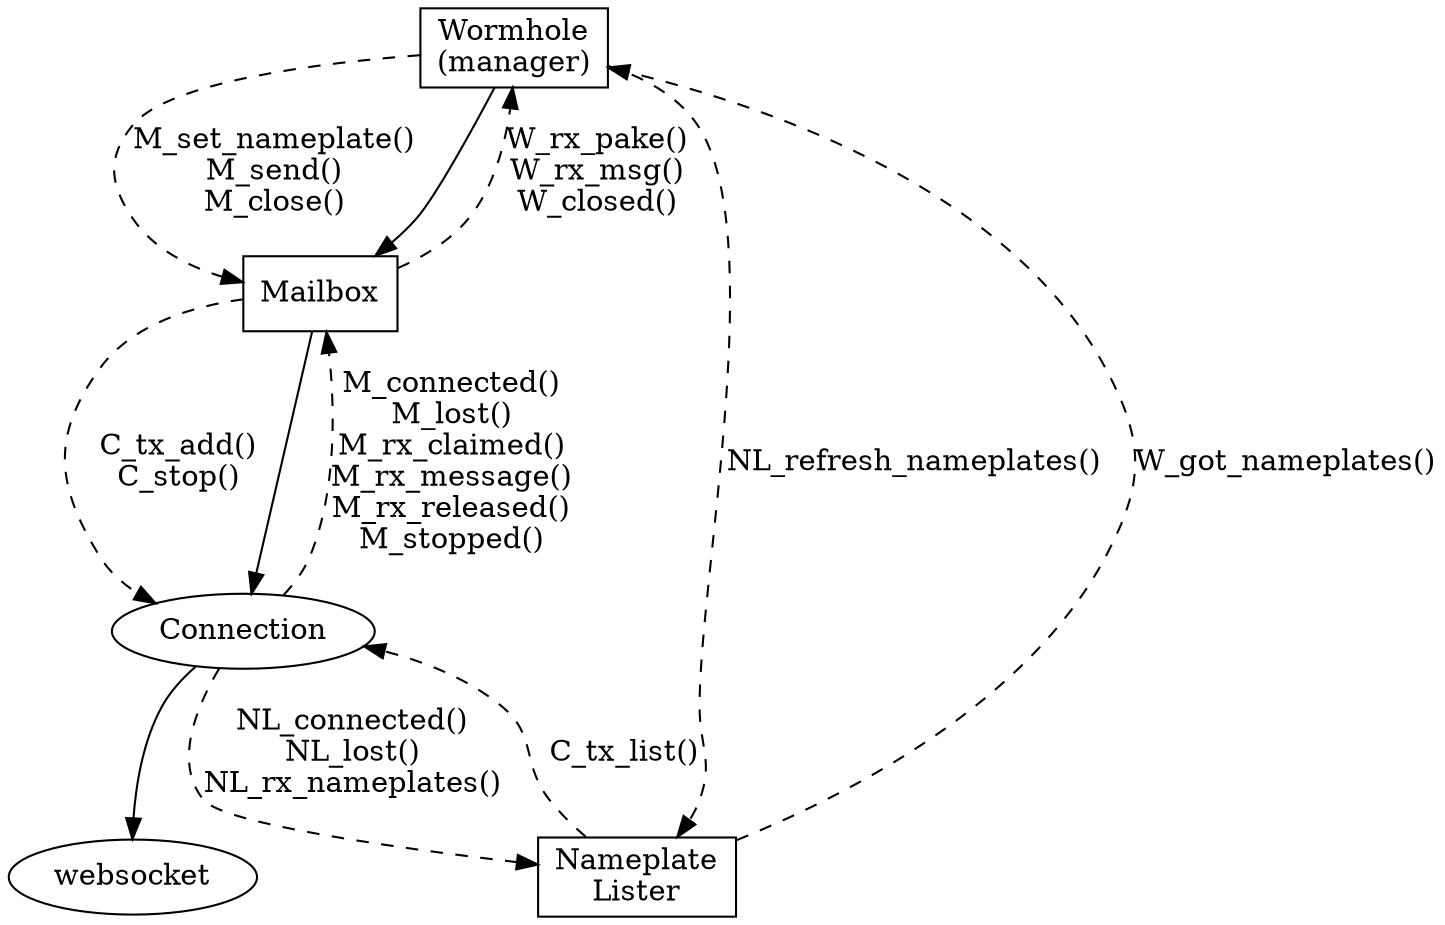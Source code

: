 digraph {
        Wormhole [shape="box" label="Wormhole\n(manager)"]
        Wormhole -> Mailbox [style="dashed"
                             label="M_set_nameplate()\nM_send()\nM_close()"
                             ]
        Wormhole -> Mailbox
        Mailbox -> Wormhole [style="dashed"
                             label="W_rx_pake()\nW_rx_msg()\nW_closed()"
                             ]
        Mailbox [shape="box"]
        Mailbox -> Connection [style="dashed"
                               label="C_tx_add()\nC_stop()"
                               ]
        Mailbox -> Connection
        Connection -> Mailbox [style="dashed"
                               label="M_connected()\nM_lost()\nM_rx_claimed()\nM_rx_message()\nM_rx_released()\nM_stopped()"]
        
        Connection -> websocket

        Nameplates [shape="box" label="Nameplate\nLister"]
        Wormhole -> Nameplates [style="dashed"
                                label="NL_refresh_nameplates()"
                                ]
        Nameplates -> Wormhole [style="dashed"
                                label="W_got_nameplates()"
                                ]
        Connection -> Nameplates [style="dashed"
                                  label="NL_connected()\nNL_lost()\nNL_rx_nameplates()"
                                  ]
        Nameplates -> Connection [style="dashed"
                                  label="C_tx_list()"
                                  ]



}
